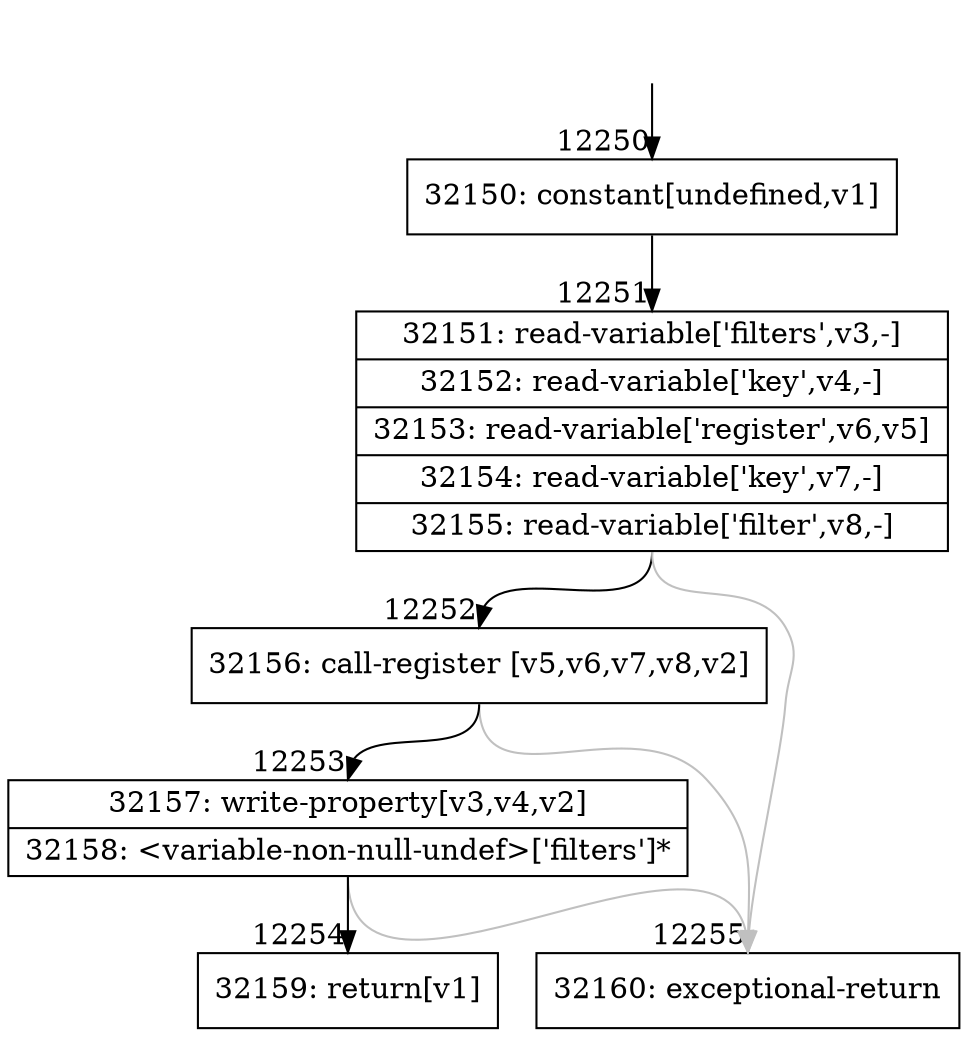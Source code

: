 digraph {
rankdir="TD"
BB_entry955[shape=none,label=""];
BB_entry955 -> BB12250 [tailport=s, headport=n, headlabel="    12250"]
BB12250 [shape=record label="{32150: constant[undefined,v1]}" ] 
BB12250 -> BB12251 [tailport=s, headport=n, headlabel="      12251"]
BB12251 [shape=record label="{32151: read-variable['filters',v3,-]|32152: read-variable['key',v4,-]|32153: read-variable['register',v6,v5]|32154: read-variable['key',v7,-]|32155: read-variable['filter',v8,-]}" ] 
BB12251 -> BB12252 [tailport=s, headport=n, headlabel="      12252"]
BB12251 -> BB12255 [tailport=s, headport=n, color=gray, headlabel="      12255"]
BB12252 [shape=record label="{32156: call-register [v5,v6,v7,v8,v2]}" ] 
BB12252 -> BB12253 [tailport=s, headport=n, headlabel="      12253"]
BB12252 -> BB12255 [tailport=s, headport=n, color=gray]
BB12253 [shape=record label="{32157: write-property[v3,v4,v2]|32158: \<variable-non-null-undef\>['filters']*}" ] 
BB12253 -> BB12254 [tailport=s, headport=n, headlabel="      12254"]
BB12253 -> BB12255 [tailport=s, headport=n, color=gray]
BB12254 [shape=record label="{32159: return[v1]}" ] 
BB12255 [shape=record label="{32160: exceptional-return}" ] 
//#$~ 18080
}
